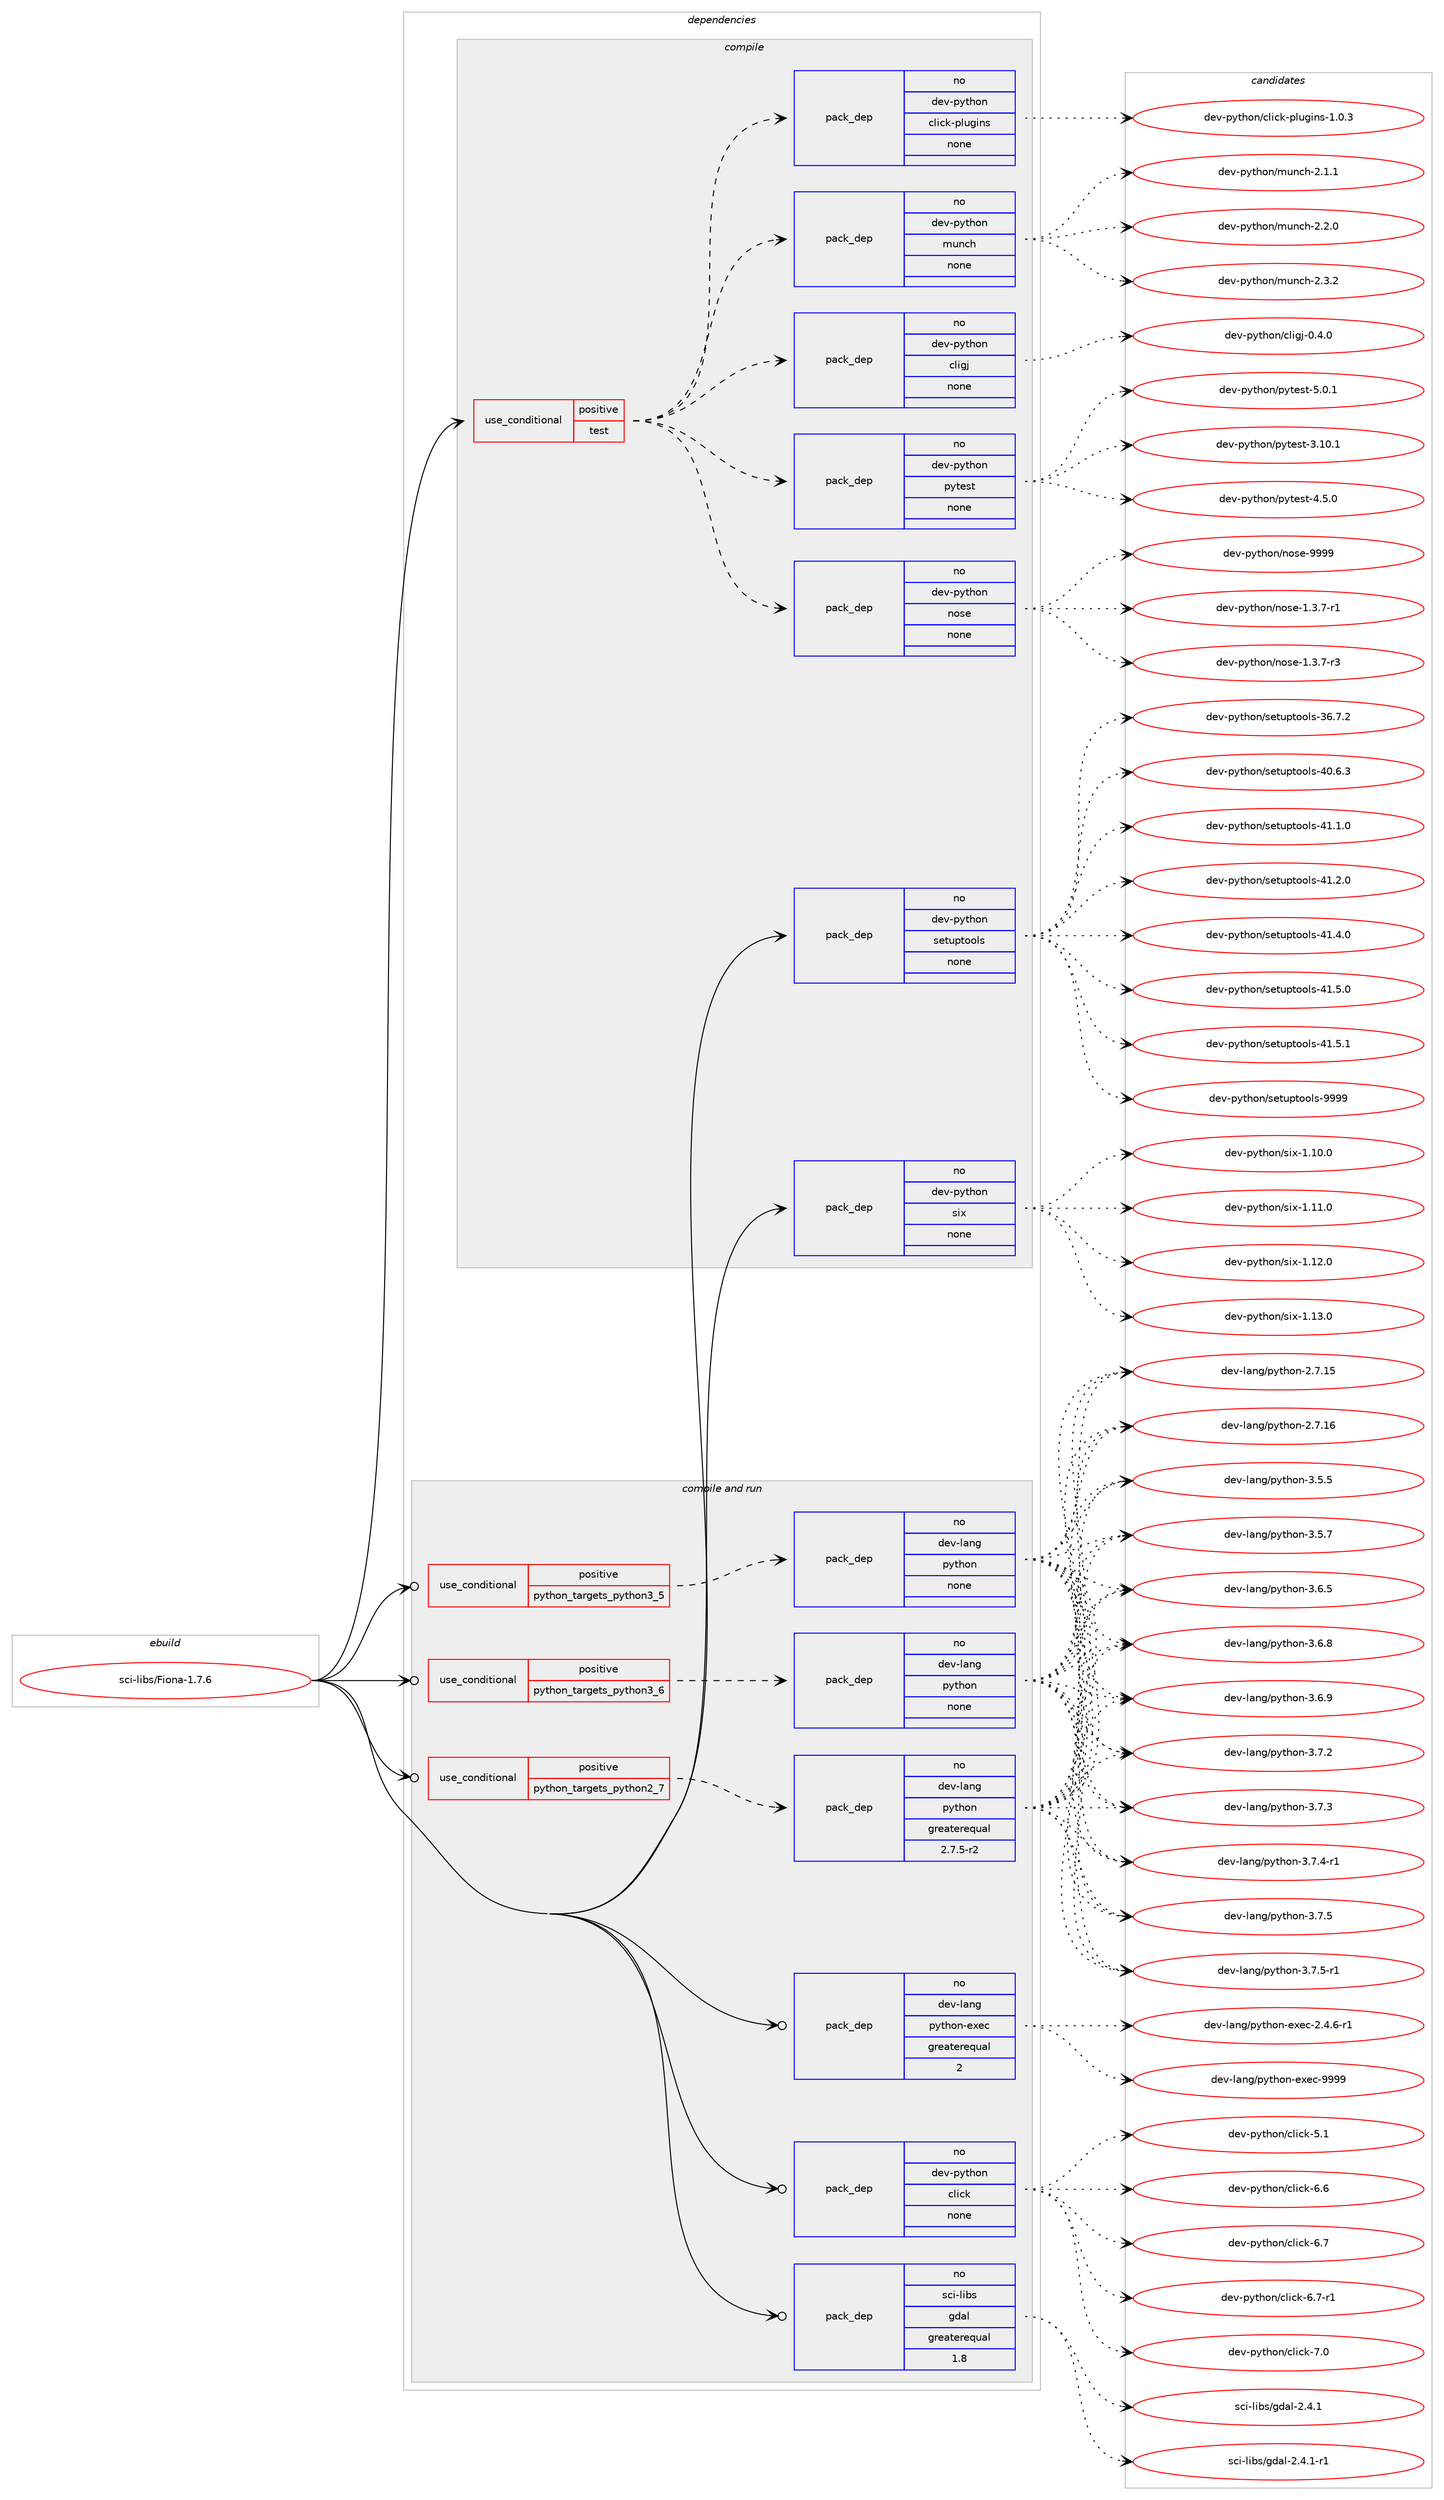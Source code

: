 digraph prolog {

# *************
# Graph options
# *************

newrank=true;
concentrate=true;
compound=true;
graph [rankdir=LR,fontname=Helvetica,fontsize=10,ranksep=1.5];#, ranksep=2.5, nodesep=0.2];
edge  [arrowhead=vee];
node  [fontname=Helvetica,fontsize=10];

# **********
# The ebuild
# **********

subgraph cluster_leftcol {
color=gray;
rank=same;
label=<<i>ebuild</i>>;
id [label="sci-libs/Fiona-1.7.6", color=red, width=4, href="../sci-libs/Fiona-1.7.6.svg"];
}

# ****************
# The dependencies
# ****************

subgraph cluster_midcol {
color=gray;
label=<<i>dependencies</i>>;
subgraph cluster_compile {
fillcolor="#eeeeee";
style=filled;
label=<<i>compile</i>>;
subgraph cond207564 {
dependency855351 [label=<<TABLE BORDER="0" CELLBORDER="1" CELLSPACING="0" CELLPADDING="4"><TR><TD ROWSPAN="3" CELLPADDING="10">use_conditional</TD></TR><TR><TD>positive</TD></TR><TR><TD>test</TD></TR></TABLE>>, shape=none, color=red];
subgraph pack632690 {
dependency855352 [label=<<TABLE BORDER="0" CELLBORDER="1" CELLSPACING="0" CELLPADDING="4" WIDTH="220"><TR><TD ROWSPAN="6" CELLPADDING="30">pack_dep</TD></TR><TR><TD WIDTH="110">no</TD></TR><TR><TD>dev-python</TD></TR><TR><TD>nose</TD></TR><TR><TD>none</TD></TR><TR><TD></TD></TR></TABLE>>, shape=none, color=blue];
}
dependency855351:e -> dependency855352:w [weight=20,style="dashed",arrowhead="vee"];
subgraph pack632691 {
dependency855353 [label=<<TABLE BORDER="0" CELLBORDER="1" CELLSPACING="0" CELLPADDING="4" WIDTH="220"><TR><TD ROWSPAN="6" CELLPADDING="30">pack_dep</TD></TR><TR><TD WIDTH="110">no</TD></TR><TR><TD>dev-python</TD></TR><TR><TD>pytest</TD></TR><TR><TD>none</TD></TR><TR><TD></TD></TR></TABLE>>, shape=none, color=blue];
}
dependency855351:e -> dependency855353:w [weight=20,style="dashed",arrowhead="vee"];
subgraph pack632692 {
dependency855354 [label=<<TABLE BORDER="0" CELLBORDER="1" CELLSPACING="0" CELLPADDING="4" WIDTH="220"><TR><TD ROWSPAN="6" CELLPADDING="30">pack_dep</TD></TR><TR><TD WIDTH="110">no</TD></TR><TR><TD>dev-python</TD></TR><TR><TD>cligj</TD></TR><TR><TD>none</TD></TR><TR><TD></TD></TR></TABLE>>, shape=none, color=blue];
}
dependency855351:e -> dependency855354:w [weight=20,style="dashed",arrowhead="vee"];
subgraph pack632693 {
dependency855355 [label=<<TABLE BORDER="0" CELLBORDER="1" CELLSPACING="0" CELLPADDING="4" WIDTH="220"><TR><TD ROWSPAN="6" CELLPADDING="30">pack_dep</TD></TR><TR><TD WIDTH="110">no</TD></TR><TR><TD>dev-python</TD></TR><TR><TD>munch</TD></TR><TR><TD>none</TD></TR><TR><TD></TD></TR></TABLE>>, shape=none, color=blue];
}
dependency855351:e -> dependency855355:w [weight=20,style="dashed",arrowhead="vee"];
subgraph pack632694 {
dependency855356 [label=<<TABLE BORDER="0" CELLBORDER="1" CELLSPACING="0" CELLPADDING="4" WIDTH="220"><TR><TD ROWSPAN="6" CELLPADDING="30">pack_dep</TD></TR><TR><TD WIDTH="110">no</TD></TR><TR><TD>dev-python</TD></TR><TR><TD>click-plugins</TD></TR><TR><TD>none</TD></TR><TR><TD></TD></TR></TABLE>>, shape=none, color=blue];
}
dependency855351:e -> dependency855356:w [weight=20,style="dashed",arrowhead="vee"];
}
id:e -> dependency855351:w [weight=20,style="solid",arrowhead="vee"];
subgraph pack632695 {
dependency855357 [label=<<TABLE BORDER="0" CELLBORDER="1" CELLSPACING="0" CELLPADDING="4" WIDTH="220"><TR><TD ROWSPAN="6" CELLPADDING="30">pack_dep</TD></TR><TR><TD WIDTH="110">no</TD></TR><TR><TD>dev-python</TD></TR><TR><TD>setuptools</TD></TR><TR><TD>none</TD></TR><TR><TD></TD></TR></TABLE>>, shape=none, color=blue];
}
id:e -> dependency855357:w [weight=20,style="solid",arrowhead="vee"];
subgraph pack632696 {
dependency855358 [label=<<TABLE BORDER="0" CELLBORDER="1" CELLSPACING="0" CELLPADDING="4" WIDTH="220"><TR><TD ROWSPAN="6" CELLPADDING="30">pack_dep</TD></TR><TR><TD WIDTH="110">no</TD></TR><TR><TD>dev-python</TD></TR><TR><TD>six</TD></TR><TR><TD>none</TD></TR><TR><TD></TD></TR></TABLE>>, shape=none, color=blue];
}
id:e -> dependency855358:w [weight=20,style="solid",arrowhead="vee"];
}
subgraph cluster_compileandrun {
fillcolor="#eeeeee";
style=filled;
label=<<i>compile and run</i>>;
subgraph cond207565 {
dependency855359 [label=<<TABLE BORDER="0" CELLBORDER="1" CELLSPACING="0" CELLPADDING="4"><TR><TD ROWSPAN="3" CELLPADDING="10">use_conditional</TD></TR><TR><TD>positive</TD></TR><TR><TD>python_targets_python2_7</TD></TR></TABLE>>, shape=none, color=red];
subgraph pack632697 {
dependency855360 [label=<<TABLE BORDER="0" CELLBORDER="1" CELLSPACING="0" CELLPADDING="4" WIDTH="220"><TR><TD ROWSPAN="6" CELLPADDING="30">pack_dep</TD></TR><TR><TD WIDTH="110">no</TD></TR><TR><TD>dev-lang</TD></TR><TR><TD>python</TD></TR><TR><TD>greaterequal</TD></TR><TR><TD>2.7.5-r2</TD></TR></TABLE>>, shape=none, color=blue];
}
dependency855359:e -> dependency855360:w [weight=20,style="dashed",arrowhead="vee"];
}
id:e -> dependency855359:w [weight=20,style="solid",arrowhead="odotvee"];
subgraph cond207566 {
dependency855361 [label=<<TABLE BORDER="0" CELLBORDER="1" CELLSPACING="0" CELLPADDING="4"><TR><TD ROWSPAN="3" CELLPADDING="10">use_conditional</TD></TR><TR><TD>positive</TD></TR><TR><TD>python_targets_python3_5</TD></TR></TABLE>>, shape=none, color=red];
subgraph pack632698 {
dependency855362 [label=<<TABLE BORDER="0" CELLBORDER="1" CELLSPACING="0" CELLPADDING="4" WIDTH="220"><TR><TD ROWSPAN="6" CELLPADDING="30">pack_dep</TD></TR><TR><TD WIDTH="110">no</TD></TR><TR><TD>dev-lang</TD></TR><TR><TD>python</TD></TR><TR><TD>none</TD></TR><TR><TD></TD></TR></TABLE>>, shape=none, color=blue];
}
dependency855361:e -> dependency855362:w [weight=20,style="dashed",arrowhead="vee"];
}
id:e -> dependency855361:w [weight=20,style="solid",arrowhead="odotvee"];
subgraph cond207567 {
dependency855363 [label=<<TABLE BORDER="0" CELLBORDER="1" CELLSPACING="0" CELLPADDING="4"><TR><TD ROWSPAN="3" CELLPADDING="10">use_conditional</TD></TR><TR><TD>positive</TD></TR><TR><TD>python_targets_python3_6</TD></TR></TABLE>>, shape=none, color=red];
subgraph pack632699 {
dependency855364 [label=<<TABLE BORDER="0" CELLBORDER="1" CELLSPACING="0" CELLPADDING="4" WIDTH="220"><TR><TD ROWSPAN="6" CELLPADDING="30">pack_dep</TD></TR><TR><TD WIDTH="110">no</TD></TR><TR><TD>dev-lang</TD></TR><TR><TD>python</TD></TR><TR><TD>none</TD></TR><TR><TD></TD></TR></TABLE>>, shape=none, color=blue];
}
dependency855363:e -> dependency855364:w [weight=20,style="dashed",arrowhead="vee"];
}
id:e -> dependency855363:w [weight=20,style="solid",arrowhead="odotvee"];
subgraph pack632700 {
dependency855365 [label=<<TABLE BORDER="0" CELLBORDER="1" CELLSPACING="0" CELLPADDING="4" WIDTH="220"><TR><TD ROWSPAN="6" CELLPADDING="30">pack_dep</TD></TR><TR><TD WIDTH="110">no</TD></TR><TR><TD>dev-lang</TD></TR><TR><TD>python-exec</TD></TR><TR><TD>greaterequal</TD></TR><TR><TD>2</TD></TR></TABLE>>, shape=none, color=blue];
}
id:e -> dependency855365:w [weight=20,style="solid",arrowhead="odotvee"];
subgraph pack632701 {
dependency855366 [label=<<TABLE BORDER="0" CELLBORDER="1" CELLSPACING="0" CELLPADDING="4" WIDTH="220"><TR><TD ROWSPAN="6" CELLPADDING="30">pack_dep</TD></TR><TR><TD WIDTH="110">no</TD></TR><TR><TD>dev-python</TD></TR><TR><TD>click</TD></TR><TR><TD>none</TD></TR><TR><TD></TD></TR></TABLE>>, shape=none, color=blue];
}
id:e -> dependency855366:w [weight=20,style="solid",arrowhead="odotvee"];
subgraph pack632702 {
dependency855367 [label=<<TABLE BORDER="0" CELLBORDER="1" CELLSPACING="0" CELLPADDING="4" WIDTH="220"><TR><TD ROWSPAN="6" CELLPADDING="30">pack_dep</TD></TR><TR><TD WIDTH="110">no</TD></TR><TR><TD>sci-libs</TD></TR><TR><TD>gdal</TD></TR><TR><TD>greaterequal</TD></TR><TR><TD>1.8</TD></TR></TABLE>>, shape=none, color=blue];
}
id:e -> dependency855367:w [weight=20,style="solid",arrowhead="odotvee"];
}
subgraph cluster_run {
fillcolor="#eeeeee";
style=filled;
label=<<i>run</i>>;
}
}

# **************
# The candidates
# **************

subgraph cluster_choices {
rank=same;
color=gray;
label=<<i>candidates</i>>;

subgraph choice632690 {
color=black;
nodesep=1;
choice10010111845112121116104111110471101111151014549465146554511449 [label="dev-python/nose-1.3.7-r1", color=red, width=4,href="../dev-python/nose-1.3.7-r1.svg"];
choice10010111845112121116104111110471101111151014549465146554511451 [label="dev-python/nose-1.3.7-r3", color=red, width=4,href="../dev-python/nose-1.3.7-r3.svg"];
choice10010111845112121116104111110471101111151014557575757 [label="dev-python/nose-9999", color=red, width=4,href="../dev-python/nose-9999.svg"];
dependency855352:e -> choice10010111845112121116104111110471101111151014549465146554511449:w [style=dotted,weight="100"];
dependency855352:e -> choice10010111845112121116104111110471101111151014549465146554511451:w [style=dotted,weight="100"];
dependency855352:e -> choice10010111845112121116104111110471101111151014557575757:w [style=dotted,weight="100"];
}
subgraph choice632691 {
color=black;
nodesep=1;
choice100101118451121211161041111104711212111610111511645514649484649 [label="dev-python/pytest-3.10.1", color=red, width=4,href="../dev-python/pytest-3.10.1.svg"];
choice1001011184511212111610411111047112121116101115116455246534648 [label="dev-python/pytest-4.5.0", color=red, width=4,href="../dev-python/pytest-4.5.0.svg"];
choice1001011184511212111610411111047112121116101115116455346484649 [label="dev-python/pytest-5.0.1", color=red, width=4,href="../dev-python/pytest-5.0.1.svg"];
dependency855353:e -> choice100101118451121211161041111104711212111610111511645514649484649:w [style=dotted,weight="100"];
dependency855353:e -> choice1001011184511212111610411111047112121116101115116455246534648:w [style=dotted,weight="100"];
dependency855353:e -> choice1001011184511212111610411111047112121116101115116455346484649:w [style=dotted,weight="100"];
}
subgraph choice632692 {
color=black;
nodesep=1;
choice100101118451121211161041111104799108105103106454846524648 [label="dev-python/cligj-0.4.0", color=red, width=4,href="../dev-python/cligj-0.4.0.svg"];
dependency855354:e -> choice100101118451121211161041111104799108105103106454846524648:w [style=dotted,weight="100"];
}
subgraph choice632693 {
color=black;
nodesep=1;
choice100101118451121211161041111104710911711099104455046494649 [label="dev-python/munch-2.1.1", color=red, width=4,href="../dev-python/munch-2.1.1.svg"];
choice100101118451121211161041111104710911711099104455046504648 [label="dev-python/munch-2.2.0", color=red, width=4,href="../dev-python/munch-2.2.0.svg"];
choice100101118451121211161041111104710911711099104455046514650 [label="dev-python/munch-2.3.2", color=red, width=4,href="../dev-python/munch-2.3.2.svg"];
dependency855355:e -> choice100101118451121211161041111104710911711099104455046494649:w [style=dotted,weight="100"];
dependency855355:e -> choice100101118451121211161041111104710911711099104455046504648:w [style=dotted,weight="100"];
dependency855355:e -> choice100101118451121211161041111104710911711099104455046514650:w [style=dotted,weight="100"];
}
subgraph choice632694 {
color=black;
nodesep=1;
choice1001011184511212111610411111047991081059910745112108117103105110115454946484651 [label="dev-python/click-plugins-1.0.3", color=red, width=4,href="../dev-python/click-plugins-1.0.3.svg"];
dependency855356:e -> choice1001011184511212111610411111047991081059910745112108117103105110115454946484651:w [style=dotted,weight="100"];
}
subgraph choice632695 {
color=black;
nodesep=1;
choice100101118451121211161041111104711510111611711211611111110811545515446554650 [label="dev-python/setuptools-36.7.2", color=red, width=4,href="../dev-python/setuptools-36.7.2.svg"];
choice100101118451121211161041111104711510111611711211611111110811545524846544651 [label="dev-python/setuptools-40.6.3", color=red, width=4,href="../dev-python/setuptools-40.6.3.svg"];
choice100101118451121211161041111104711510111611711211611111110811545524946494648 [label="dev-python/setuptools-41.1.0", color=red, width=4,href="../dev-python/setuptools-41.1.0.svg"];
choice100101118451121211161041111104711510111611711211611111110811545524946504648 [label="dev-python/setuptools-41.2.0", color=red, width=4,href="../dev-python/setuptools-41.2.0.svg"];
choice100101118451121211161041111104711510111611711211611111110811545524946524648 [label="dev-python/setuptools-41.4.0", color=red, width=4,href="../dev-python/setuptools-41.4.0.svg"];
choice100101118451121211161041111104711510111611711211611111110811545524946534648 [label="dev-python/setuptools-41.5.0", color=red, width=4,href="../dev-python/setuptools-41.5.0.svg"];
choice100101118451121211161041111104711510111611711211611111110811545524946534649 [label="dev-python/setuptools-41.5.1", color=red, width=4,href="../dev-python/setuptools-41.5.1.svg"];
choice10010111845112121116104111110471151011161171121161111111081154557575757 [label="dev-python/setuptools-9999", color=red, width=4,href="../dev-python/setuptools-9999.svg"];
dependency855357:e -> choice100101118451121211161041111104711510111611711211611111110811545515446554650:w [style=dotted,weight="100"];
dependency855357:e -> choice100101118451121211161041111104711510111611711211611111110811545524846544651:w [style=dotted,weight="100"];
dependency855357:e -> choice100101118451121211161041111104711510111611711211611111110811545524946494648:w [style=dotted,weight="100"];
dependency855357:e -> choice100101118451121211161041111104711510111611711211611111110811545524946504648:w [style=dotted,weight="100"];
dependency855357:e -> choice100101118451121211161041111104711510111611711211611111110811545524946524648:w [style=dotted,weight="100"];
dependency855357:e -> choice100101118451121211161041111104711510111611711211611111110811545524946534648:w [style=dotted,weight="100"];
dependency855357:e -> choice100101118451121211161041111104711510111611711211611111110811545524946534649:w [style=dotted,weight="100"];
dependency855357:e -> choice10010111845112121116104111110471151011161171121161111111081154557575757:w [style=dotted,weight="100"];
}
subgraph choice632696 {
color=black;
nodesep=1;
choice100101118451121211161041111104711510512045494649484648 [label="dev-python/six-1.10.0", color=red, width=4,href="../dev-python/six-1.10.0.svg"];
choice100101118451121211161041111104711510512045494649494648 [label="dev-python/six-1.11.0", color=red, width=4,href="../dev-python/six-1.11.0.svg"];
choice100101118451121211161041111104711510512045494649504648 [label="dev-python/six-1.12.0", color=red, width=4,href="../dev-python/six-1.12.0.svg"];
choice100101118451121211161041111104711510512045494649514648 [label="dev-python/six-1.13.0", color=red, width=4,href="../dev-python/six-1.13.0.svg"];
dependency855358:e -> choice100101118451121211161041111104711510512045494649484648:w [style=dotted,weight="100"];
dependency855358:e -> choice100101118451121211161041111104711510512045494649494648:w [style=dotted,weight="100"];
dependency855358:e -> choice100101118451121211161041111104711510512045494649504648:w [style=dotted,weight="100"];
dependency855358:e -> choice100101118451121211161041111104711510512045494649514648:w [style=dotted,weight="100"];
}
subgraph choice632697 {
color=black;
nodesep=1;
choice10010111845108971101034711212111610411111045504655464953 [label="dev-lang/python-2.7.15", color=red, width=4,href="../dev-lang/python-2.7.15.svg"];
choice10010111845108971101034711212111610411111045504655464954 [label="dev-lang/python-2.7.16", color=red, width=4,href="../dev-lang/python-2.7.16.svg"];
choice100101118451089711010347112121116104111110455146534653 [label="dev-lang/python-3.5.5", color=red, width=4,href="../dev-lang/python-3.5.5.svg"];
choice100101118451089711010347112121116104111110455146534655 [label="dev-lang/python-3.5.7", color=red, width=4,href="../dev-lang/python-3.5.7.svg"];
choice100101118451089711010347112121116104111110455146544653 [label="dev-lang/python-3.6.5", color=red, width=4,href="../dev-lang/python-3.6.5.svg"];
choice100101118451089711010347112121116104111110455146544656 [label="dev-lang/python-3.6.8", color=red, width=4,href="../dev-lang/python-3.6.8.svg"];
choice100101118451089711010347112121116104111110455146544657 [label="dev-lang/python-3.6.9", color=red, width=4,href="../dev-lang/python-3.6.9.svg"];
choice100101118451089711010347112121116104111110455146554650 [label="dev-lang/python-3.7.2", color=red, width=4,href="../dev-lang/python-3.7.2.svg"];
choice100101118451089711010347112121116104111110455146554651 [label="dev-lang/python-3.7.3", color=red, width=4,href="../dev-lang/python-3.7.3.svg"];
choice1001011184510897110103471121211161041111104551465546524511449 [label="dev-lang/python-3.7.4-r1", color=red, width=4,href="../dev-lang/python-3.7.4-r1.svg"];
choice100101118451089711010347112121116104111110455146554653 [label="dev-lang/python-3.7.5", color=red, width=4,href="../dev-lang/python-3.7.5.svg"];
choice1001011184510897110103471121211161041111104551465546534511449 [label="dev-lang/python-3.7.5-r1", color=red, width=4,href="../dev-lang/python-3.7.5-r1.svg"];
dependency855360:e -> choice10010111845108971101034711212111610411111045504655464953:w [style=dotted,weight="100"];
dependency855360:e -> choice10010111845108971101034711212111610411111045504655464954:w [style=dotted,weight="100"];
dependency855360:e -> choice100101118451089711010347112121116104111110455146534653:w [style=dotted,weight="100"];
dependency855360:e -> choice100101118451089711010347112121116104111110455146534655:w [style=dotted,weight="100"];
dependency855360:e -> choice100101118451089711010347112121116104111110455146544653:w [style=dotted,weight="100"];
dependency855360:e -> choice100101118451089711010347112121116104111110455146544656:w [style=dotted,weight="100"];
dependency855360:e -> choice100101118451089711010347112121116104111110455146544657:w [style=dotted,weight="100"];
dependency855360:e -> choice100101118451089711010347112121116104111110455146554650:w [style=dotted,weight="100"];
dependency855360:e -> choice100101118451089711010347112121116104111110455146554651:w [style=dotted,weight="100"];
dependency855360:e -> choice1001011184510897110103471121211161041111104551465546524511449:w [style=dotted,weight="100"];
dependency855360:e -> choice100101118451089711010347112121116104111110455146554653:w [style=dotted,weight="100"];
dependency855360:e -> choice1001011184510897110103471121211161041111104551465546534511449:w [style=dotted,weight="100"];
}
subgraph choice632698 {
color=black;
nodesep=1;
choice10010111845108971101034711212111610411111045504655464953 [label="dev-lang/python-2.7.15", color=red, width=4,href="../dev-lang/python-2.7.15.svg"];
choice10010111845108971101034711212111610411111045504655464954 [label="dev-lang/python-2.7.16", color=red, width=4,href="../dev-lang/python-2.7.16.svg"];
choice100101118451089711010347112121116104111110455146534653 [label="dev-lang/python-3.5.5", color=red, width=4,href="../dev-lang/python-3.5.5.svg"];
choice100101118451089711010347112121116104111110455146534655 [label="dev-lang/python-3.5.7", color=red, width=4,href="../dev-lang/python-3.5.7.svg"];
choice100101118451089711010347112121116104111110455146544653 [label="dev-lang/python-3.6.5", color=red, width=4,href="../dev-lang/python-3.6.5.svg"];
choice100101118451089711010347112121116104111110455146544656 [label="dev-lang/python-3.6.8", color=red, width=4,href="../dev-lang/python-3.6.8.svg"];
choice100101118451089711010347112121116104111110455146544657 [label="dev-lang/python-3.6.9", color=red, width=4,href="../dev-lang/python-3.6.9.svg"];
choice100101118451089711010347112121116104111110455146554650 [label="dev-lang/python-3.7.2", color=red, width=4,href="../dev-lang/python-3.7.2.svg"];
choice100101118451089711010347112121116104111110455146554651 [label="dev-lang/python-3.7.3", color=red, width=4,href="../dev-lang/python-3.7.3.svg"];
choice1001011184510897110103471121211161041111104551465546524511449 [label="dev-lang/python-3.7.4-r1", color=red, width=4,href="../dev-lang/python-3.7.4-r1.svg"];
choice100101118451089711010347112121116104111110455146554653 [label="dev-lang/python-3.7.5", color=red, width=4,href="../dev-lang/python-3.7.5.svg"];
choice1001011184510897110103471121211161041111104551465546534511449 [label="dev-lang/python-3.7.5-r1", color=red, width=4,href="../dev-lang/python-3.7.5-r1.svg"];
dependency855362:e -> choice10010111845108971101034711212111610411111045504655464953:w [style=dotted,weight="100"];
dependency855362:e -> choice10010111845108971101034711212111610411111045504655464954:w [style=dotted,weight="100"];
dependency855362:e -> choice100101118451089711010347112121116104111110455146534653:w [style=dotted,weight="100"];
dependency855362:e -> choice100101118451089711010347112121116104111110455146534655:w [style=dotted,weight="100"];
dependency855362:e -> choice100101118451089711010347112121116104111110455146544653:w [style=dotted,weight="100"];
dependency855362:e -> choice100101118451089711010347112121116104111110455146544656:w [style=dotted,weight="100"];
dependency855362:e -> choice100101118451089711010347112121116104111110455146544657:w [style=dotted,weight="100"];
dependency855362:e -> choice100101118451089711010347112121116104111110455146554650:w [style=dotted,weight="100"];
dependency855362:e -> choice100101118451089711010347112121116104111110455146554651:w [style=dotted,weight="100"];
dependency855362:e -> choice1001011184510897110103471121211161041111104551465546524511449:w [style=dotted,weight="100"];
dependency855362:e -> choice100101118451089711010347112121116104111110455146554653:w [style=dotted,weight="100"];
dependency855362:e -> choice1001011184510897110103471121211161041111104551465546534511449:w [style=dotted,weight="100"];
}
subgraph choice632699 {
color=black;
nodesep=1;
choice10010111845108971101034711212111610411111045504655464953 [label="dev-lang/python-2.7.15", color=red, width=4,href="../dev-lang/python-2.7.15.svg"];
choice10010111845108971101034711212111610411111045504655464954 [label="dev-lang/python-2.7.16", color=red, width=4,href="../dev-lang/python-2.7.16.svg"];
choice100101118451089711010347112121116104111110455146534653 [label="dev-lang/python-3.5.5", color=red, width=4,href="../dev-lang/python-3.5.5.svg"];
choice100101118451089711010347112121116104111110455146534655 [label="dev-lang/python-3.5.7", color=red, width=4,href="../dev-lang/python-3.5.7.svg"];
choice100101118451089711010347112121116104111110455146544653 [label="dev-lang/python-3.6.5", color=red, width=4,href="../dev-lang/python-3.6.5.svg"];
choice100101118451089711010347112121116104111110455146544656 [label="dev-lang/python-3.6.8", color=red, width=4,href="../dev-lang/python-3.6.8.svg"];
choice100101118451089711010347112121116104111110455146544657 [label="dev-lang/python-3.6.9", color=red, width=4,href="../dev-lang/python-3.6.9.svg"];
choice100101118451089711010347112121116104111110455146554650 [label="dev-lang/python-3.7.2", color=red, width=4,href="../dev-lang/python-3.7.2.svg"];
choice100101118451089711010347112121116104111110455146554651 [label="dev-lang/python-3.7.3", color=red, width=4,href="../dev-lang/python-3.7.3.svg"];
choice1001011184510897110103471121211161041111104551465546524511449 [label="dev-lang/python-3.7.4-r1", color=red, width=4,href="../dev-lang/python-3.7.4-r1.svg"];
choice100101118451089711010347112121116104111110455146554653 [label="dev-lang/python-3.7.5", color=red, width=4,href="../dev-lang/python-3.7.5.svg"];
choice1001011184510897110103471121211161041111104551465546534511449 [label="dev-lang/python-3.7.5-r1", color=red, width=4,href="../dev-lang/python-3.7.5-r1.svg"];
dependency855364:e -> choice10010111845108971101034711212111610411111045504655464953:w [style=dotted,weight="100"];
dependency855364:e -> choice10010111845108971101034711212111610411111045504655464954:w [style=dotted,weight="100"];
dependency855364:e -> choice100101118451089711010347112121116104111110455146534653:w [style=dotted,weight="100"];
dependency855364:e -> choice100101118451089711010347112121116104111110455146534655:w [style=dotted,weight="100"];
dependency855364:e -> choice100101118451089711010347112121116104111110455146544653:w [style=dotted,weight="100"];
dependency855364:e -> choice100101118451089711010347112121116104111110455146544656:w [style=dotted,weight="100"];
dependency855364:e -> choice100101118451089711010347112121116104111110455146544657:w [style=dotted,weight="100"];
dependency855364:e -> choice100101118451089711010347112121116104111110455146554650:w [style=dotted,weight="100"];
dependency855364:e -> choice100101118451089711010347112121116104111110455146554651:w [style=dotted,weight="100"];
dependency855364:e -> choice1001011184510897110103471121211161041111104551465546524511449:w [style=dotted,weight="100"];
dependency855364:e -> choice100101118451089711010347112121116104111110455146554653:w [style=dotted,weight="100"];
dependency855364:e -> choice1001011184510897110103471121211161041111104551465546534511449:w [style=dotted,weight="100"];
}
subgraph choice632700 {
color=black;
nodesep=1;
choice10010111845108971101034711212111610411111045101120101994550465246544511449 [label="dev-lang/python-exec-2.4.6-r1", color=red, width=4,href="../dev-lang/python-exec-2.4.6-r1.svg"];
choice10010111845108971101034711212111610411111045101120101994557575757 [label="dev-lang/python-exec-9999", color=red, width=4,href="../dev-lang/python-exec-9999.svg"];
dependency855365:e -> choice10010111845108971101034711212111610411111045101120101994550465246544511449:w [style=dotted,weight="100"];
dependency855365:e -> choice10010111845108971101034711212111610411111045101120101994557575757:w [style=dotted,weight="100"];
}
subgraph choice632701 {
color=black;
nodesep=1;
choice1001011184511212111610411111047991081059910745534649 [label="dev-python/click-5.1", color=red, width=4,href="../dev-python/click-5.1.svg"];
choice1001011184511212111610411111047991081059910745544654 [label="dev-python/click-6.6", color=red, width=4,href="../dev-python/click-6.6.svg"];
choice1001011184511212111610411111047991081059910745544655 [label="dev-python/click-6.7", color=red, width=4,href="../dev-python/click-6.7.svg"];
choice10010111845112121116104111110479910810599107455446554511449 [label="dev-python/click-6.7-r1", color=red, width=4,href="../dev-python/click-6.7-r1.svg"];
choice1001011184511212111610411111047991081059910745554648 [label="dev-python/click-7.0", color=red, width=4,href="../dev-python/click-7.0.svg"];
dependency855366:e -> choice1001011184511212111610411111047991081059910745534649:w [style=dotted,weight="100"];
dependency855366:e -> choice1001011184511212111610411111047991081059910745544654:w [style=dotted,weight="100"];
dependency855366:e -> choice1001011184511212111610411111047991081059910745544655:w [style=dotted,weight="100"];
dependency855366:e -> choice10010111845112121116104111110479910810599107455446554511449:w [style=dotted,weight="100"];
dependency855366:e -> choice1001011184511212111610411111047991081059910745554648:w [style=dotted,weight="100"];
}
subgraph choice632702 {
color=black;
nodesep=1;
choice1159910545108105981154710310097108455046524649 [label="sci-libs/gdal-2.4.1", color=red, width=4,href="../sci-libs/gdal-2.4.1.svg"];
choice11599105451081059811547103100971084550465246494511449 [label="sci-libs/gdal-2.4.1-r1", color=red, width=4,href="../sci-libs/gdal-2.4.1-r1.svg"];
dependency855367:e -> choice1159910545108105981154710310097108455046524649:w [style=dotted,weight="100"];
dependency855367:e -> choice11599105451081059811547103100971084550465246494511449:w [style=dotted,weight="100"];
}
}

}
